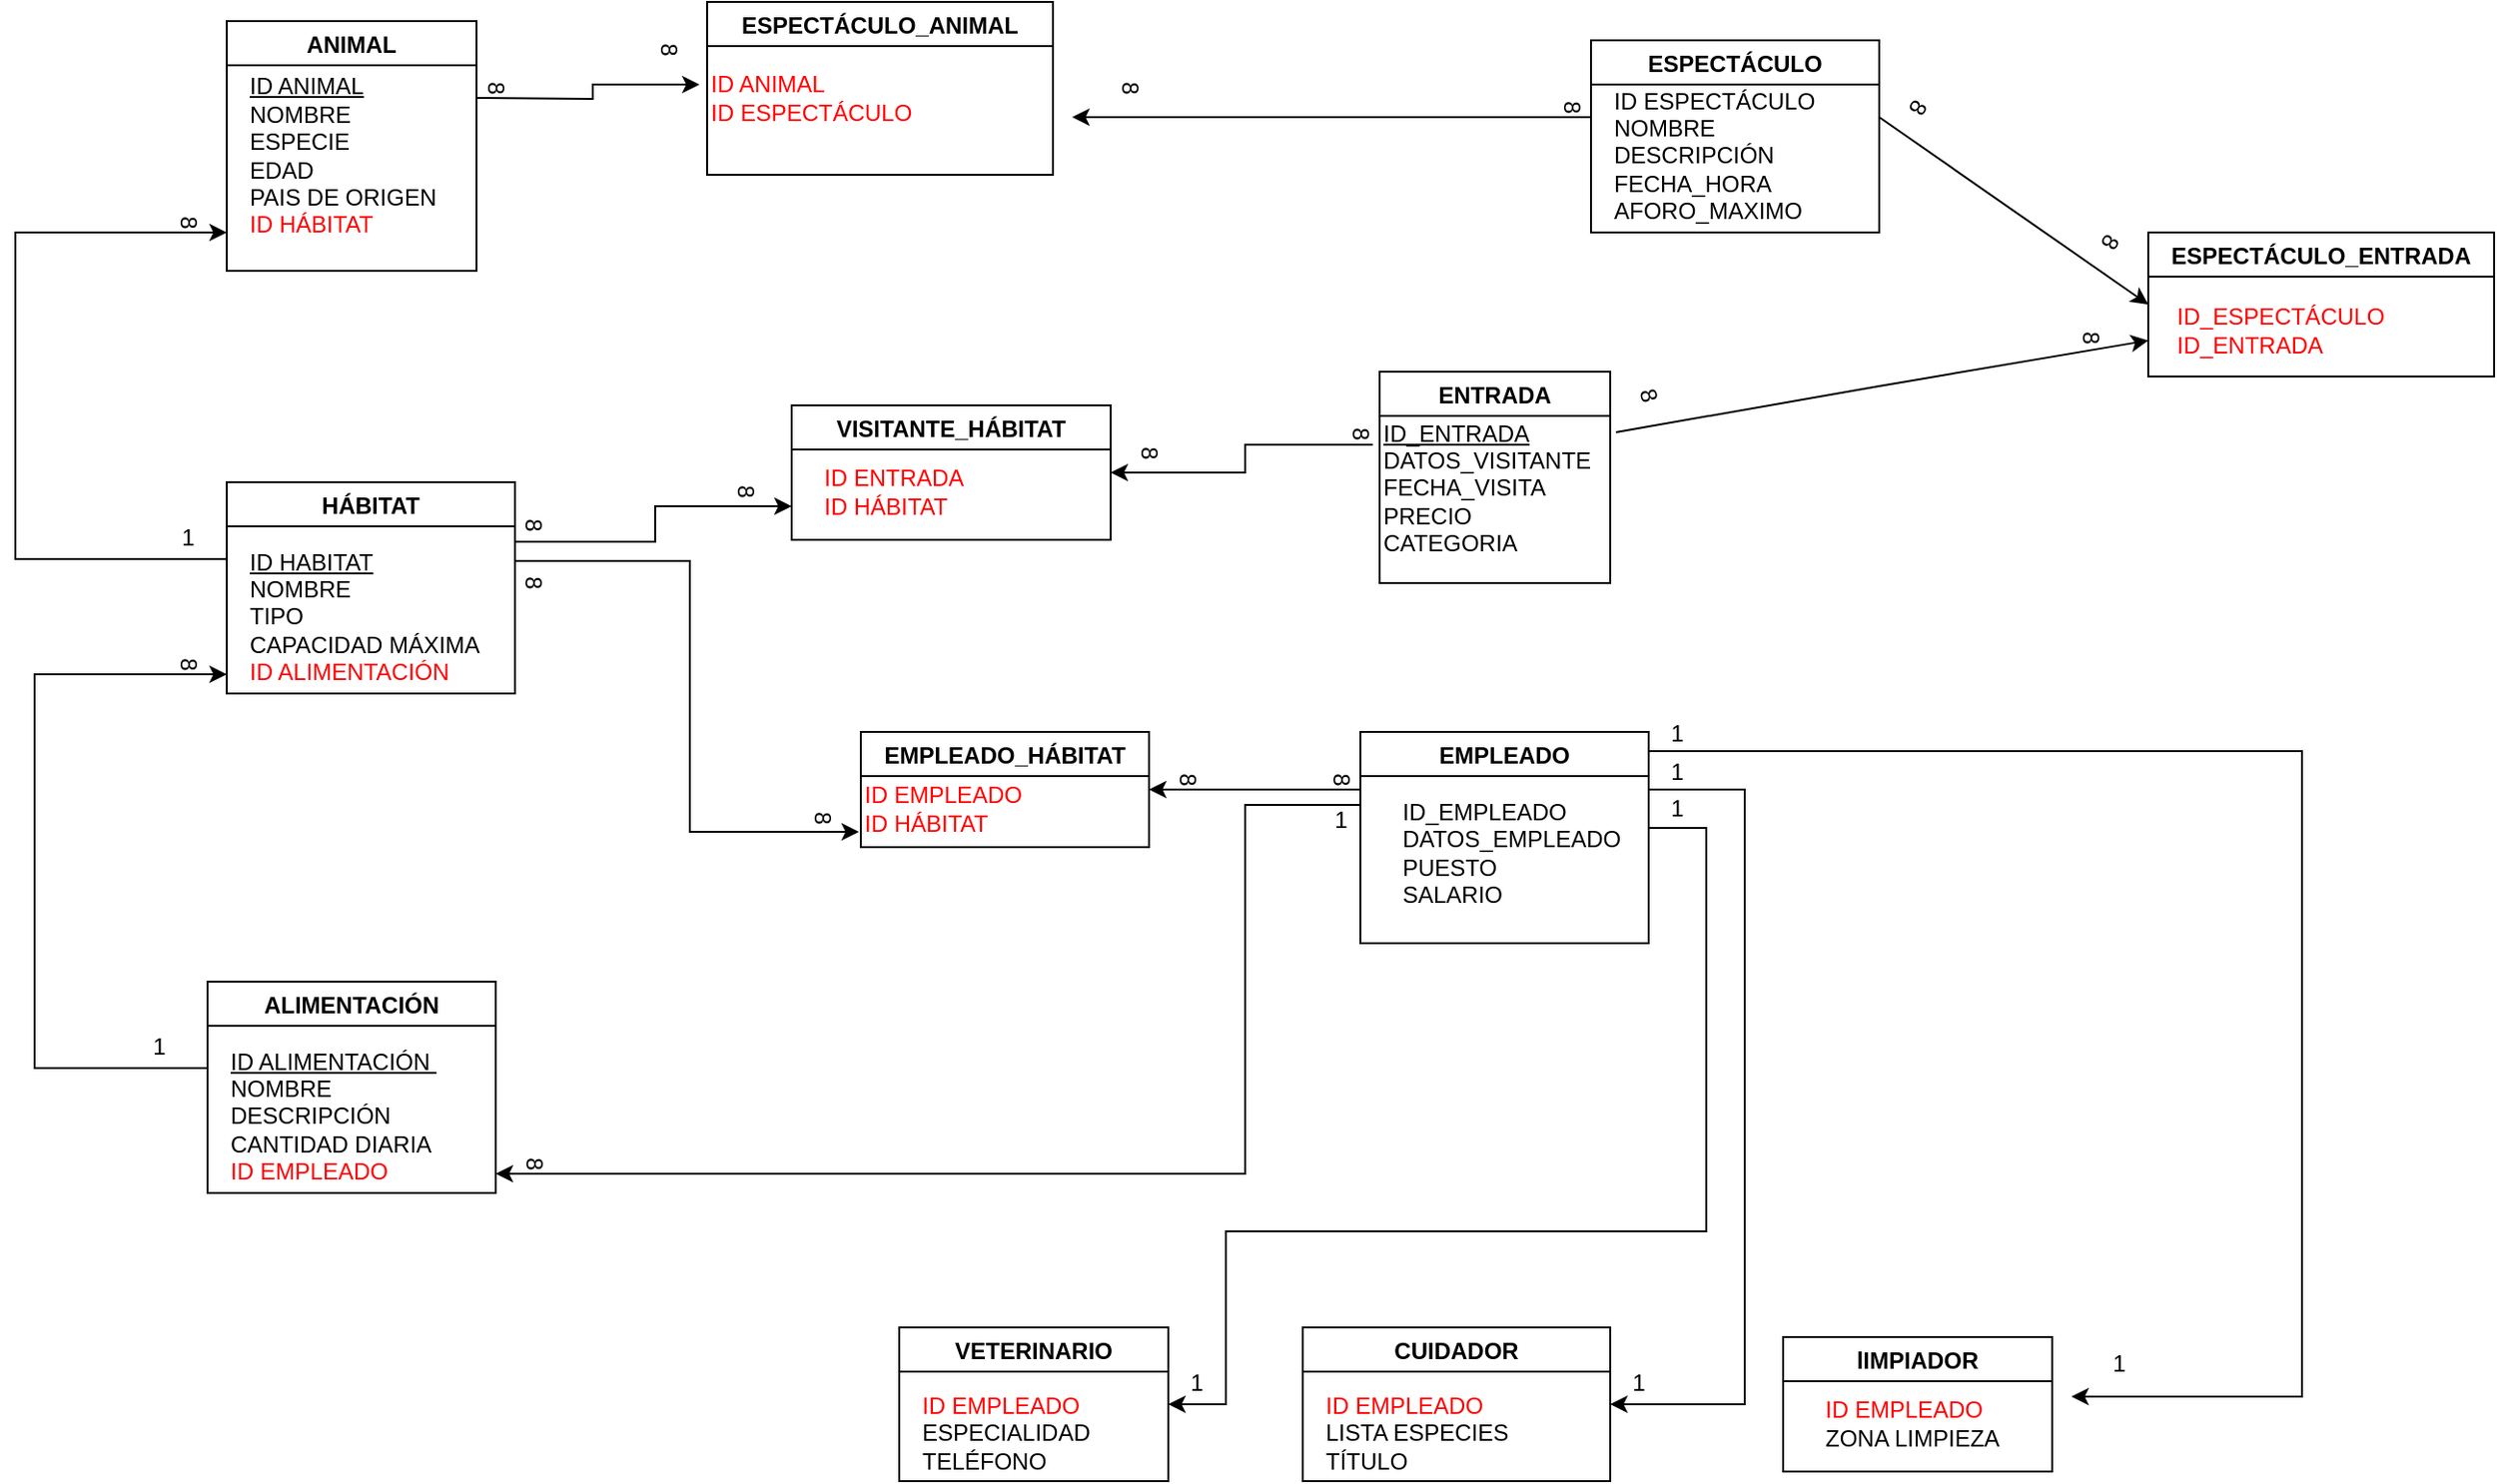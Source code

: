<mxfile version="15.4.0" type="device"><diagram id="C5RBs43oDa-KdzZeNtuy" name="Page-1"><mxGraphModel dx="1679" dy="494" grid="1" gridSize="10" guides="1" tooltips="1" connect="1" arrows="1" fold="1" page="1" pageScale="1" pageWidth="827" pageHeight="1169" math="0" shadow="0"><root><mxCell id="WIyWlLk6GJQsqaUBKTNV-0"/><mxCell id="WIyWlLk6GJQsqaUBKTNV-1" parent="WIyWlLk6GJQsqaUBKTNV-0"/><mxCell id="YxoIRfYuSTvwmyHmI72a-3" value="ANIMAL" style="swimlane;" parent="WIyWlLk6GJQsqaUBKTNV-1" vertex="1"><mxGeometry x="30" y="50" width="130" height="130" as="geometry"><mxRectangle x="60" y="50" width="70" height="23" as="alternateBounds"/></mxGeometry></mxCell><mxCell id="YxoIRfYuSTvwmyHmI72a-7" value="&lt;u&gt;ID ANIMAL&lt;/u&gt;&lt;br&gt;NOMBRE&lt;br&gt;ESPECIE&lt;br&gt;EDAD&lt;br&gt;PAIS DE ORIGEN&lt;br&gt;&lt;font color=&quot;#ff0000&quot;&gt;ID HÁBITAT&lt;/font&gt;" style="text;html=1;align=left;verticalAlign=middle;resizable=0;points=[];autosize=1;strokeColor=none;fillColor=none;" parent="YxoIRfYuSTvwmyHmI72a-3" vertex="1"><mxGeometry x="10" y="25" width="110" height="90" as="geometry"/></mxCell><mxCell id="YxoIRfYuSTvwmyHmI72a-8" value="HÁBITAT" style="swimlane;" parent="WIyWlLk6GJQsqaUBKTNV-1" vertex="1"><mxGeometry x="30" y="290" width="150" height="110" as="geometry"><mxRectangle x="200" y="50" width="80" height="23" as="alternateBounds"/></mxGeometry></mxCell><mxCell id="YxoIRfYuSTvwmyHmI72a-9" value="&lt;u&gt;ID HABITAT&lt;br&gt;&lt;/u&gt;NOMBRE&lt;br&gt;TIPO&lt;br&gt;CAPACIDAD MÁXIMA&lt;br&gt;&lt;font color=&quot;#ff0000&quot;&gt;ID ALIMENTACIÓN&lt;/font&gt;" style="text;html=1;strokeColor=none;fillColor=none;align=left;verticalAlign=middle;whiteSpace=wrap;rounded=0;" parent="YxoIRfYuSTvwmyHmI72a-8" vertex="1"><mxGeometry x="10" y="30" width="130" height="80" as="geometry"/></mxCell><mxCell id="YxoIRfYuSTvwmyHmI72a-10" value="ALIMENTACIÓN" style="swimlane;" parent="WIyWlLk6GJQsqaUBKTNV-1" vertex="1"><mxGeometry x="20" y="550" width="150" height="110" as="geometry"><mxRectangle x="400" y="50" width="120" height="23" as="alternateBounds"/></mxGeometry></mxCell><mxCell id="YxoIRfYuSTvwmyHmI72a-11" value="&lt;u&gt;ID ALIMENTACIÓN&amp;nbsp;&lt;/u&gt;&lt;br&gt;NOMBRE&lt;br&gt;DESCRIPCIÓN&lt;br&gt;CANTIDAD DIARIA&lt;br&gt;&lt;font color=&quot;#ff0000&quot;&gt;ID EMPLEADO&lt;/font&gt;" style="text;html=1;align=left;verticalAlign=middle;resizable=0;points=[];autosize=1;strokeColor=none;fillColor=none;" parent="YxoIRfYuSTvwmyHmI72a-10" vertex="1"><mxGeometry x="10" y="30" width="120" height="80" as="geometry"/></mxCell><mxCell id="YxoIRfYuSTvwmyHmI72a-12" value="EMPLEADO" style="swimlane;" parent="WIyWlLk6GJQsqaUBKTNV-1" vertex="1"><mxGeometry x="620" y="420" width="150" height="110" as="geometry"><mxRectangle x="640" y="50" width="100" height="23" as="alternateBounds"/></mxGeometry></mxCell><mxCell id="YxoIRfYuSTvwmyHmI72a-13" value="ID_EMPLEADO&lt;br&gt;DATOS_EMPLEADO&lt;br&gt;PUESTO&lt;br&gt;SALARIO" style="text;html=1;align=left;verticalAlign=middle;resizable=0;points=[];autosize=1;strokeColor=none;fillColor=none;" parent="YxoIRfYuSTvwmyHmI72a-12" vertex="1"><mxGeometry x="20" y="33" width="130" height="60" as="geometry"/></mxCell><mxCell id="YxoIRfYuSTvwmyHmI72a-14" value="ESPECTÁCULO" style="swimlane;" parent="WIyWlLk6GJQsqaUBKTNV-1" vertex="1"><mxGeometry x="740" y="60" width="150" height="100" as="geometry"><mxRectangle x="170" y="250" width="120" height="23" as="alternateBounds"/></mxGeometry></mxCell><mxCell id="YxoIRfYuSTvwmyHmI72a-16" value="ID ESPECTÁCULO&lt;br&gt;NOMBRE&lt;br&gt;DESCRIPCIÓN&lt;br&gt;FECHA_HORA&lt;br&gt;AFORO_MAXIMO" style="text;html=1;align=left;verticalAlign=middle;resizable=0;points=[];autosize=1;strokeColor=none;fillColor=none;" parent="YxoIRfYuSTvwmyHmI72a-14" vertex="1"><mxGeometry x="10" y="20" width="120" height="80" as="geometry"/></mxCell><mxCell id="YxoIRfYuSTvwmyHmI72a-17" value="ENTRADA" style="swimlane;" parent="WIyWlLk6GJQsqaUBKTNV-1" vertex="1"><mxGeometry x="630" y="232.5" width="120" height="110" as="geometry"/></mxCell><mxCell id="YxoIRfYuSTvwmyHmI72a-18" value="&lt;u&gt;ID_ENTRADA&lt;/u&gt;&lt;br&gt;DATOS_VISITANTE&lt;br&gt;FECHA_VISITA&lt;br&gt;PRECIO&lt;br&gt;CATEGORIA" style="text;html=1;align=left;verticalAlign=middle;resizable=0;points=[];autosize=1;strokeColor=none;fillColor=none;" parent="YxoIRfYuSTvwmyHmI72a-17" vertex="1"><mxGeometry y="20" width="120" height="80" as="geometry"/></mxCell><mxCell id="QRqg9A9jOqrJQZnfzdPT-1" value="ESPECTÁCULO_ANIMAL" style="swimlane;" parent="WIyWlLk6GJQsqaUBKTNV-1" vertex="1"><mxGeometry x="280" y="40" width="180" height="90" as="geometry"/></mxCell><mxCell id="QRqg9A9jOqrJQZnfzdPT-4" value="&lt;font color=&quot;#ff0000&quot;&gt;ID ANIMAL&lt;br&gt;ID ESPECTÁCULO&lt;/font&gt;" style="text;html=1;align=left;verticalAlign=middle;resizable=0;points=[];autosize=1;strokeColor=none;fillColor=none;" parent="QRqg9A9jOqrJQZnfzdPT-1" vertex="1"><mxGeometry y="35" width="120" height="30" as="geometry"/></mxCell><mxCell id="QRqg9A9jOqrJQZnfzdPT-7" value="" style="endArrow=classic;html=1;rounded=0;edgeStyle=orthogonalEdgeStyle;entryX=-0.033;entryY=0.267;entryDx=0;entryDy=0;entryPerimeter=0;" parent="WIyWlLk6GJQsqaUBKTNV-1" target="QRqg9A9jOqrJQZnfzdPT-4" edge="1"><mxGeometry width="50" height="50" relative="1" as="geometry"><mxPoint x="160" y="90" as="sourcePoint"/><mxPoint x="210" y="40" as="targetPoint"/></mxGeometry></mxCell><mxCell id="QRqg9A9jOqrJQZnfzdPT-10" style="edgeStyle=orthogonalEdgeStyle;rounded=0;orthogonalLoop=1;jettySize=auto;html=1;" parent="WIyWlLk6GJQsqaUBKTNV-1" edge="1"><mxGeometry relative="1" as="geometry"><mxPoint x="30" y="330" as="sourcePoint"/><Array as="points"><mxPoint x="-80" y="330"/><mxPoint x="-80" y="160"/></Array><mxPoint x="30" y="160" as="targetPoint"/></mxGeometry></mxCell><mxCell id="QRqg9A9jOqrJQZnfzdPT-11" value="" style="endArrow=classic;html=1;rounded=0;edgeStyle=orthogonalEdgeStyle;" parent="WIyWlLk6GJQsqaUBKTNV-1" edge="1"><mxGeometry width="50" height="50" relative="1" as="geometry"><mxPoint x="20" y="595" as="sourcePoint"/><mxPoint x="30" y="390" as="targetPoint"/><Array as="points"><mxPoint x="-70" y="595"/><mxPoint x="-70" y="390"/></Array></mxGeometry></mxCell><mxCell id="QRqg9A9jOqrJQZnfzdPT-12" value="VISITANTE_HÁBITAT" style="swimlane;" parent="WIyWlLk6GJQsqaUBKTNV-1" vertex="1"><mxGeometry x="324" y="250" width="166" height="70" as="geometry"/></mxCell><mxCell id="QRqg9A9jOqrJQZnfzdPT-13" value="&lt;font color=&quot;#ff0000&quot;&gt;ID ENTRADA&lt;br&gt;ID HÁBITAT&lt;/font&gt;" style="text;html=1;align=left;verticalAlign=middle;resizable=0;points=[];autosize=1;strokeColor=none;fillColor=none;" parent="QRqg9A9jOqrJQZnfzdPT-12" vertex="1"><mxGeometry x="15" y="30" width="90" height="30" as="geometry"/></mxCell><mxCell id="QRqg9A9jOqrJQZnfzdPT-14" value="" style="endArrow=classic;html=1;rounded=0;edgeStyle=orthogonalEdgeStyle;entryX=0;entryY=0.75;entryDx=0;entryDy=0;" parent="WIyWlLk6GJQsqaUBKTNV-1" target="QRqg9A9jOqrJQZnfzdPT-12" edge="1"><mxGeometry width="50" height="50" relative="1" as="geometry"><mxPoint x="180" y="320" as="sourcePoint"/><mxPoint x="230" y="270" as="targetPoint"/><Array as="points"><mxPoint x="180" y="321"/><mxPoint x="253" y="321"/><mxPoint x="253" y="303"/></Array></mxGeometry></mxCell><mxCell id="QRqg9A9jOqrJQZnfzdPT-15" value="" style="endArrow=classic;html=1;rounded=0;edgeStyle=orthogonalEdgeStyle;exitX=-0.03;exitY=0.225;exitDx=0;exitDy=0;exitPerimeter=0;entryX=1;entryY=0.5;entryDx=0;entryDy=0;" parent="WIyWlLk6GJQsqaUBKTNV-1" source="YxoIRfYuSTvwmyHmI72a-18" target="QRqg9A9jOqrJQZnfzdPT-12" edge="1"><mxGeometry width="50" height="50" relative="1" as="geometry"><mxPoint x="670" y="420" as="sourcePoint"/><mxPoint x="720" y="370" as="targetPoint"/></mxGeometry></mxCell><mxCell id="QRqg9A9jOqrJQZnfzdPT-16" value="EMPLEADO_HÁBITAT" style="swimlane;" parent="WIyWlLk6GJQsqaUBKTNV-1" vertex="1"><mxGeometry x="360" y="420" width="150" height="60" as="geometry"/></mxCell><mxCell id="QRqg9A9jOqrJQZnfzdPT-17" value="&lt;font color=&quot;#ff0000&quot;&gt;ID EMPLEADO&lt;br&gt;ID HÁBITAT&lt;/font&gt;" style="text;html=1;align=left;verticalAlign=middle;resizable=0;points=[];autosize=1;strokeColor=none;fillColor=none;" parent="WIyWlLk6GJQsqaUBKTNV-1" vertex="1"><mxGeometry x="360" y="445" width="100" height="30" as="geometry"/></mxCell><mxCell id="QRqg9A9jOqrJQZnfzdPT-18" value="" style="endArrow=classic;html=1;rounded=0;edgeStyle=orthogonalEdgeStyle;entryX=-0.01;entryY=0.9;entryDx=0;entryDy=0;entryPerimeter=0;" parent="WIyWlLk6GJQsqaUBKTNV-1" target="QRqg9A9jOqrJQZnfzdPT-17" edge="1"><mxGeometry width="50" height="50" relative="1" as="geometry"><mxPoint x="180" y="330" as="sourcePoint"/><mxPoint x="720" y="360" as="targetPoint"/><Array as="points"><mxPoint x="180" y="331"/><mxPoint x="271" y="331"/><mxPoint x="271" y="472"/></Array></mxGeometry></mxCell><mxCell id="QRqg9A9jOqrJQZnfzdPT-19" value="" style="endArrow=classic;html=1;rounded=0;edgeStyle=orthogonalEdgeStyle;entryX=1;entryY=0.5;entryDx=0;entryDy=0;" parent="WIyWlLk6GJQsqaUBKTNV-1" target="QRqg9A9jOqrJQZnfzdPT-16" edge="1"><mxGeometry width="50" height="50" relative="1" as="geometry"><mxPoint x="620" y="470" as="sourcePoint"/><mxPoint x="720" y="360" as="targetPoint"/><Array as="points"><mxPoint x="620" y="450"/></Array></mxGeometry></mxCell><mxCell id="QRqg9A9jOqrJQZnfzdPT-21" value="" style="endArrow=classic;html=1;rounded=0;edgeStyle=orthogonalEdgeStyle;exitX=0;exitY=0.25;exitDx=0;exitDy=0;" parent="WIyWlLk6GJQsqaUBKTNV-1" source="YxoIRfYuSTvwmyHmI72a-12" edge="1"><mxGeometry width="50" height="50" relative="1" as="geometry"><mxPoint x="670" y="400" as="sourcePoint"/><mxPoint x="170" y="650" as="targetPoint"/><Array as="points"><mxPoint x="620" y="458"/><mxPoint x="560" y="458"/><mxPoint x="560" y="650"/></Array></mxGeometry></mxCell><mxCell id="QRqg9A9jOqrJQZnfzdPT-22" value="VETERINARIO" style="swimlane;" parent="WIyWlLk6GJQsqaUBKTNV-1" vertex="1"><mxGeometry x="380" y="730" width="140" height="80" as="geometry"/></mxCell><mxCell id="QRqg9A9jOqrJQZnfzdPT-23" value="&lt;font color=&quot;#ff0000&quot;&gt;ID EMPLEADO&lt;/font&gt;&lt;br&gt;ESPECIALIDAD&lt;br&gt;TELÉFONO" style="text;html=1;align=left;verticalAlign=middle;resizable=0;points=[];autosize=1;strokeColor=none;fillColor=none;" parent="QRqg9A9jOqrJQZnfzdPT-22" vertex="1"><mxGeometry x="10" y="30" width="100" height="50" as="geometry"/></mxCell><mxCell id="QRqg9A9jOqrJQZnfzdPT-24" value="CUIDADOR" style="swimlane;" parent="WIyWlLk6GJQsqaUBKTNV-1" vertex="1"><mxGeometry x="590" y="730" width="160" height="80" as="geometry"/></mxCell><mxCell id="QRqg9A9jOqrJQZnfzdPT-25" value="&lt;font color=&quot;#ff0000&quot;&gt;ID EMPLEADO&lt;br&gt;&lt;/font&gt;LISTA ESPECIES&lt;br&gt;TÍTULO" style="text;html=1;align=left;verticalAlign=middle;resizable=0;points=[];autosize=1;strokeColor=none;fillColor=none;" parent="QRqg9A9jOqrJQZnfzdPT-24" vertex="1"><mxGeometry x="10" y="30" width="110" height="50" as="geometry"/></mxCell><mxCell id="QRqg9A9jOqrJQZnfzdPT-26" value="lIMPIADOR" style="swimlane;" parent="WIyWlLk6GJQsqaUBKTNV-1" vertex="1"><mxGeometry x="840" y="735" width="140" height="70" as="geometry"/></mxCell><mxCell id="QRqg9A9jOqrJQZnfzdPT-27" value="&lt;font color=&quot;#ff0000&quot;&gt;ID EMPLEADO&lt;/font&gt;&lt;br&gt;ZONA LIMPIEZA" style="text;html=1;align=left;verticalAlign=middle;resizable=0;points=[];autosize=1;strokeColor=none;fillColor=none;" parent="QRqg9A9jOqrJQZnfzdPT-26" vertex="1"><mxGeometry x="20" y="30" width="110" height="30" as="geometry"/></mxCell><mxCell id="QRqg9A9jOqrJQZnfzdPT-28" value="" style="endArrow=classic;html=1;rounded=0;edgeStyle=orthogonalEdgeStyle;entryX=1;entryY=0.5;entryDx=0;entryDy=0;" parent="WIyWlLk6GJQsqaUBKTNV-1" target="QRqg9A9jOqrJQZnfzdPT-24" edge="1"><mxGeometry width="50" height="50" relative="1" as="geometry"><mxPoint x="770" y="450" as="sourcePoint"/><mxPoint x="770" y="770" as="targetPoint"/><Array as="points"><mxPoint x="820" y="450"/><mxPoint x="820" y="770"/></Array></mxGeometry></mxCell><mxCell id="QRqg9A9jOqrJQZnfzdPT-29" value="" style="endArrow=classic;html=1;rounded=0;edgeStyle=orthogonalEdgeStyle;entryX=1;entryY=0.5;entryDx=0;entryDy=0;" parent="WIyWlLk6GJQsqaUBKTNV-1" target="QRqg9A9jOqrJQZnfzdPT-22" edge="1"><mxGeometry width="50" height="50" relative="1" as="geometry"><mxPoint x="770" y="460" as="sourcePoint"/><mxPoint x="550" y="770" as="targetPoint"/><Array as="points"><mxPoint x="770" y="470"/><mxPoint x="800" y="470"/><mxPoint x="800" y="680"/><mxPoint x="550" y="680"/><mxPoint x="550" y="770"/></Array></mxGeometry></mxCell><mxCell id="yZC2umSuBpfr5fnYKwLb-0" value="" style="endArrow=classic;html=1;rounded=0;edgeStyle=orthogonalEdgeStyle;" parent="WIyWlLk6GJQsqaUBKTNV-1" edge="1"><mxGeometry width="50" height="50" relative="1" as="geometry"><mxPoint x="770" y="449" as="sourcePoint"/><mxPoint x="990" y="766" as="targetPoint"/><Array as="points"><mxPoint x="770" y="430"/><mxPoint x="1110" y="430"/><mxPoint x="1110" y="766"/></Array></mxGeometry></mxCell><mxCell id="yZC2umSuBpfr5fnYKwLb-1" value="8" style="text;html=1;strokeColor=none;fillColor=none;align=center;verticalAlign=middle;whiteSpace=wrap;rounded=0;rotation=90;" parent="WIyWlLk6GJQsqaUBKTNV-1" vertex="1"><mxGeometry x="250" y="50" width="20" height="30" as="geometry"/></mxCell><mxCell id="yZC2umSuBpfr5fnYKwLb-2" value="8" style="text;html=1;strokeColor=none;fillColor=none;align=center;verticalAlign=middle;whiteSpace=wrap;rounded=0;rotation=90;" parent="WIyWlLk6GJQsqaUBKTNV-1" vertex="1"><mxGeometry x="330" y="450" width="20" height="30" as="geometry"/></mxCell><mxCell id="yZC2umSuBpfr5fnYKwLb-3" value="8" style="text;html=1;strokeColor=none;fillColor=none;align=center;verticalAlign=middle;whiteSpace=wrap;rounded=0;rotation=90;" parent="WIyWlLk6GJQsqaUBKTNV-1" vertex="1"><mxGeometry x="180" y="327.5" width="20" height="30" as="geometry"/></mxCell><mxCell id="yZC2umSuBpfr5fnYKwLb-4" value="8" style="text;html=1;strokeColor=none;fillColor=none;align=center;verticalAlign=middle;whiteSpace=wrap;rounded=0;rotation=90;" parent="WIyWlLk6GJQsqaUBKTNV-1" vertex="1"><mxGeometry x="600" y="430" width="20" height="30" as="geometry"/></mxCell><mxCell id="yZC2umSuBpfr5fnYKwLb-5" value="8" style="text;html=1;strokeColor=none;fillColor=none;align=center;verticalAlign=middle;whiteSpace=wrap;rounded=0;rotation=90;" parent="WIyWlLk6GJQsqaUBKTNV-1" vertex="1"><mxGeometry x="610" y="250" width="20" height="30" as="geometry"/></mxCell><mxCell id="yZC2umSuBpfr5fnYKwLb-6" value="8" style="text;html=1;strokeColor=none;fillColor=none;align=center;verticalAlign=middle;whiteSpace=wrap;rounded=0;rotation=90;" parent="WIyWlLk6GJQsqaUBKTNV-1" vertex="1"><mxGeometry x="290" y="280" width="20" height="30" as="geometry"/></mxCell><mxCell id="yZC2umSuBpfr5fnYKwLb-7" value="8" style="text;html=1;strokeColor=none;fillColor=none;align=center;verticalAlign=middle;whiteSpace=wrap;rounded=0;rotation=90;" parent="WIyWlLk6GJQsqaUBKTNV-1" vertex="1"><mxGeometry x="180" y="297.5" width="20" height="30" as="geometry"/></mxCell><mxCell id="yZC2umSuBpfr5fnYKwLb-8" value="8" style="text;html=1;strokeColor=none;fillColor=none;align=center;verticalAlign=middle;whiteSpace=wrap;rounded=0;rotation=90;" parent="WIyWlLk6GJQsqaUBKTNV-1" vertex="1"><mxGeometry x="500" y="260" width="20" height="30" as="geometry"/></mxCell><mxCell id="yZC2umSuBpfr5fnYKwLb-9" value="8" style="text;html=1;strokeColor=none;fillColor=none;align=center;verticalAlign=middle;whiteSpace=wrap;rounded=0;rotation=90;" parent="WIyWlLk6GJQsqaUBKTNV-1" vertex="1"><mxGeometry y="140" width="20" height="30" as="geometry"/></mxCell><mxCell id="yZC2umSuBpfr5fnYKwLb-10" value="8" style="text;html=1;strokeColor=none;fillColor=none;align=center;verticalAlign=middle;whiteSpace=wrap;rounded=0;rotation=90;" parent="WIyWlLk6GJQsqaUBKTNV-1" vertex="1"><mxGeometry x="490" y="70" width="20" height="30" as="geometry"/></mxCell><mxCell id="yZC2umSuBpfr5fnYKwLb-11" value="8" style="text;html=1;strokeColor=none;fillColor=none;align=center;verticalAlign=middle;whiteSpace=wrap;rounded=0;rotation=90;" parent="WIyWlLk6GJQsqaUBKTNV-1" vertex="1"><mxGeometry x="160" y="70" width="20" height="30" as="geometry"/></mxCell><mxCell id="yZC2umSuBpfr5fnYKwLb-12" value="8" style="text;html=1;strokeColor=none;fillColor=none;align=center;verticalAlign=middle;whiteSpace=wrap;rounded=0;rotation=90;" parent="WIyWlLk6GJQsqaUBKTNV-1" vertex="1"><mxGeometry x="720" y="80" width="20" height="30" as="geometry"/></mxCell><mxCell id="yZC2umSuBpfr5fnYKwLb-18" value="" style="endArrow=classic;html=1;rounded=0;" parent="WIyWlLk6GJQsqaUBKTNV-1" edge="1"><mxGeometry width="50" height="50" relative="1" as="geometry"><mxPoint x="740" y="100" as="sourcePoint"/><mxPoint x="470" y="100" as="targetPoint"/></mxGeometry></mxCell><mxCell id="yZC2umSuBpfr5fnYKwLb-19" value="1" style="text;html=1;strokeColor=none;fillColor=none;align=center;verticalAlign=middle;whiteSpace=wrap;rounded=0;" parent="WIyWlLk6GJQsqaUBKTNV-1" vertex="1"><mxGeometry x="-5" y="310" width="30" height="17.5" as="geometry"/></mxCell><mxCell id="yZC2umSuBpfr5fnYKwLb-21" value="1" style="text;html=1;strokeColor=none;fillColor=none;align=center;verticalAlign=middle;whiteSpace=wrap;rounded=0;" parent="WIyWlLk6GJQsqaUBKTNV-1" vertex="1"><mxGeometry x="-20" y="575" width="30" height="17.5" as="geometry"/></mxCell><mxCell id="yZC2umSuBpfr5fnYKwLb-23" value="8" style="text;html=1;strokeColor=none;fillColor=none;align=center;verticalAlign=middle;whiteSpace=wrap;rounded=0;rotation=90;" parent="WIyWlLk6GJQsqaUBKTNV-1" vertex="1"><mxGeometry x="180" y="630" width="20" height="30" as="geometry"/></mxCell><mxCell id="yZC2umSuBpfr5fnYKwLb-24" value="8" style="text;html=1;strokeColor=none;fillColor=none;align=center;verticalAlign=middle;whiteSpace=wrap;rounded=0;rotation=90;" parent="WIyWlLk6GJQsqaUBKTNV-1" vertex="1"><mxGeometry x="520" y="430" width="20" height="30" as="geometry"/></mxCell><mxCell id="yZC2umSuBpfr5fnYKwLb-25" value="8" style="text;html=1;strokeColor=none;fillColor=none;align=center;verticalAlign=middle;whiteSpace=wrap;rounded=0;rotation=90;" parent="WIyWlLk6GJQsqaUBKTNV-1" vertex="1"><mxGeometry y="370" width="20" height="30" as="geometry"/></mxCell><mxCell id="yZC2umSuBpfr5fnYKwLb-28" value="1" style="text;html=1;strokeColor=none;fillColor=none;align=center;verticalAlign=middle;whiteSpace=wrap;rounded=0;" parent="WIyWlLk6GJQsqaUBKTNV-1" vertex="1"><mxGeometry x="595" y="457.5" width="30" height="17.5" as="geometry"/></mxCell><mxCell id="yZC2umSuBpfr5fnYKwLb-29" value="1" style="text;html=1;strokeColor=none;fillColor=none;align=center;verticalAlign=middle;whiteSpace=wrap;rounded=0;" parent="WIyWlLk6GJQsqaUBKTNV-1" vertex="1"><mxGeometry x="770" y="432.5" width="30" height="17.5" as="geometry"/></mxCell><mxCell id="yZC2umSuBpfr5fnYKwLb-30" value="1" style="text;html=1;strokeColor=none;fillColor=none;align=center;verticalAlign=middle;whiteSpace=wrap;rounded=0;" parent="WIyWlLk6GJQsqaUBKTNV-1" vertex="1"><mxGeometry x="770" y="451.25" width="30" height="17.5" as="geometry"/></mxCell><mxCell id="yZC2umSuBpfr5fnYKwLb-31" value="1" style="text;html=1;strokeColor=none;fillColor=none;align=center;verticalAlign=middle;whiteSpace=wrap;rounded=0;" parent="WIyWlLk6GJQsqaUBKTNV-1" vertex="1"><mxGeometry x="770" y="412.5" width="30" height="17.5" as="geometry"/></mxCell><mxCell id="yZC2umSuBpfr5fnYKwLb-32" value="1" style="text;html=1;strokeColor=none;fillColor=none;align=center;verticalAlign=middle;whiteSpace=wrap;rounded=0;" parent="WIyWlLk6GJQsqaUBKTNV-1" vertex="1"><mxGeometry x="1000" y="740" width="30" height="17.5" as="geometry"/></mxCell><mxCell id="yZC2umSuBpfr5fnYKwLb-33" value="1" style="text;html=1;strokeColor=none;fillColor=none;align=center;verticalAlign=middle;whiteSpace=wrap;rounded=0;" parent="WIyWlLk6GJQsqaUBKTNV-1" vertex="1"><mxGeometry x="750" y="750" width="30" height="17.5" as="geometry"/></mxCell><mxCell id="yZC2umSuBpfr5fnYKwLb-34" value="1" style="text;html=1;strokeColor=none;fillColor=none;align=center;verticalAlign=middle;whiteSpace=wrap;rounded=0;" parent="WIyWlLk6GJQsqaUBKTNV-1" vertex="1"><mxGeometry x="520" y="750" width="30" height="17.5" as="geometry"/></mxCell><mxCell id="byHtv_0yh6ZX8LEHPf3I-2" value="ESPECTÁCULO_ENTRADA" style="swimlane;" vertex="1" parent="WIyWlLk6GJQsqaUBKTNV-1"><mxGeometry x="1030" y="160" width="180" height="75" as="geometry"/></mxCell><mxCell id="byHtv_0yh6ZX8LEHPf3I-4" value="&lt;font color=&quot;#ff0000&quot;&gt;&lt;br&gt;ID_ESPECTÁCULO&lt;br&gt;&lt;/font&gt;&lt;span style=&quot;color: rgb(255 , 0 , 0)&quot;&gt;ID_ENTRADA&lt;/span&gt;&lt;font color=&quot;#ff0000&quot;&gt;&lt;br&gt;&lt;/font&gt;" style="text;html=1;align=left;verticalAlign=middle;resizable=0;points=[];autosize=1;strokeColor=none;fillColor=none;" vertex="1" parent="byHtv_0yh6ZX8LEHPf3I-2"><mxGeometry x="13" y="18.5" width="120" height="50" as="geometry"/></mxCell><mxCell id="byHtv_0yh6ZX8LEHPf3I-5" value="" style="endArrow=classic;html=1;rounded=0;exitX=1.025;exitY=0.144;exitDx=0;exitDy=0;exitPerimeter=0;entryX=0;entryY=0.75;entryDx=0;entryDy=0;" edge="1" parent="WIyWlLk6GJQsqaUBKTNV-1" source="YxoIRfYuSTvwmyHmI72a-18" target="byHtv_0yh6ZX8LEHPf3I-2"><mxGeometry width="50" height="50" relative="1" as="geometry"><mxPoint x="1030" y="297.5" as="sourcePoint"/><mxPoint x="760" y="297.5" as="targetPoint"/><Array as="points"><mxPoint x="890" y="240"/></Array></mxGeometry></mxCell><mxCell id="byHtv_0yh6ZX8LEHPf3I-6" value="8" style="text;html=1;strokeColor=none;fillColor=none;align=center;verticalAlign=middle;whiteSpace=wrap;rounded=0;rotation=75;" vertex="1" parent="WIyWlLk6GJQsqaUBKTNV-1"><mxGeometry x="760" y="230" width="20" height="30" as="geometry"/></mxCell><mxCell id="byHtv_0yh6ZX8LEHPf3I-7" value="8" style="text;html=1;strokeColor=none;fillColor=none;align=center;verticalAlign=middle;whiteSpace=wrap;rounded=0;rotation=90;" vertex="1" parent="WIyWlLk6GJQsqaUBKTNV-1"><mxGeometry x="990" y="200" width="20" height="30" as="geometry"/></mxCell><mxCell id="byHtv_0yh6ZX8LEHPf3I-8" value="" style="endArrow=classic;html=1;rounded=0;entryX=0;entryY=0.5;entryDx=0;entryDy=0;" edge="1" parent="WIyWlLk6GJQsqaUBKTNV-1" target="byHtv_0yh6ZX8LEHPf3I-2"><mxGeometry width="50" height="50" relative="1" as="geometry"><mxPoint x="890" y="100" as="sourcePoint"/><mxPoint x="1040" y="226.25" as="targetPoint"/><Array as="points"/></mxGeometry></mxCell><mxCell id="byHtv_0yh6ZX8LEHPf3I-9" value="8" style="text;html=1;strokeColor=none;fillColor=none;align=center;verticalAlign=middle;whiteSpace=wrap;rounded=0;rotation=120;" vertex="1" parent="WIyWlLk6GJQsqaUBKTNV-1"><mxGeometry x="1000" y="150" width="20" height="30" as="geometry"/></mxCell><mxCell id="byHtv_0yh6ZX8LEHPf3I-10" value="8" style="text;html=1;strokeColor=none;fillColor=none;align=center;verticalAlign=middle;whiteSpace=wrap;rounded=0;rotation=120;" vertex="1" parent="WIyWlLk6GJQsqaUBKTNV-1"><mxGeometry x="900" y="80" width="20" height="30" as="geometry"/></mxCell></root></mxGraphModel></diagram></mxfile>